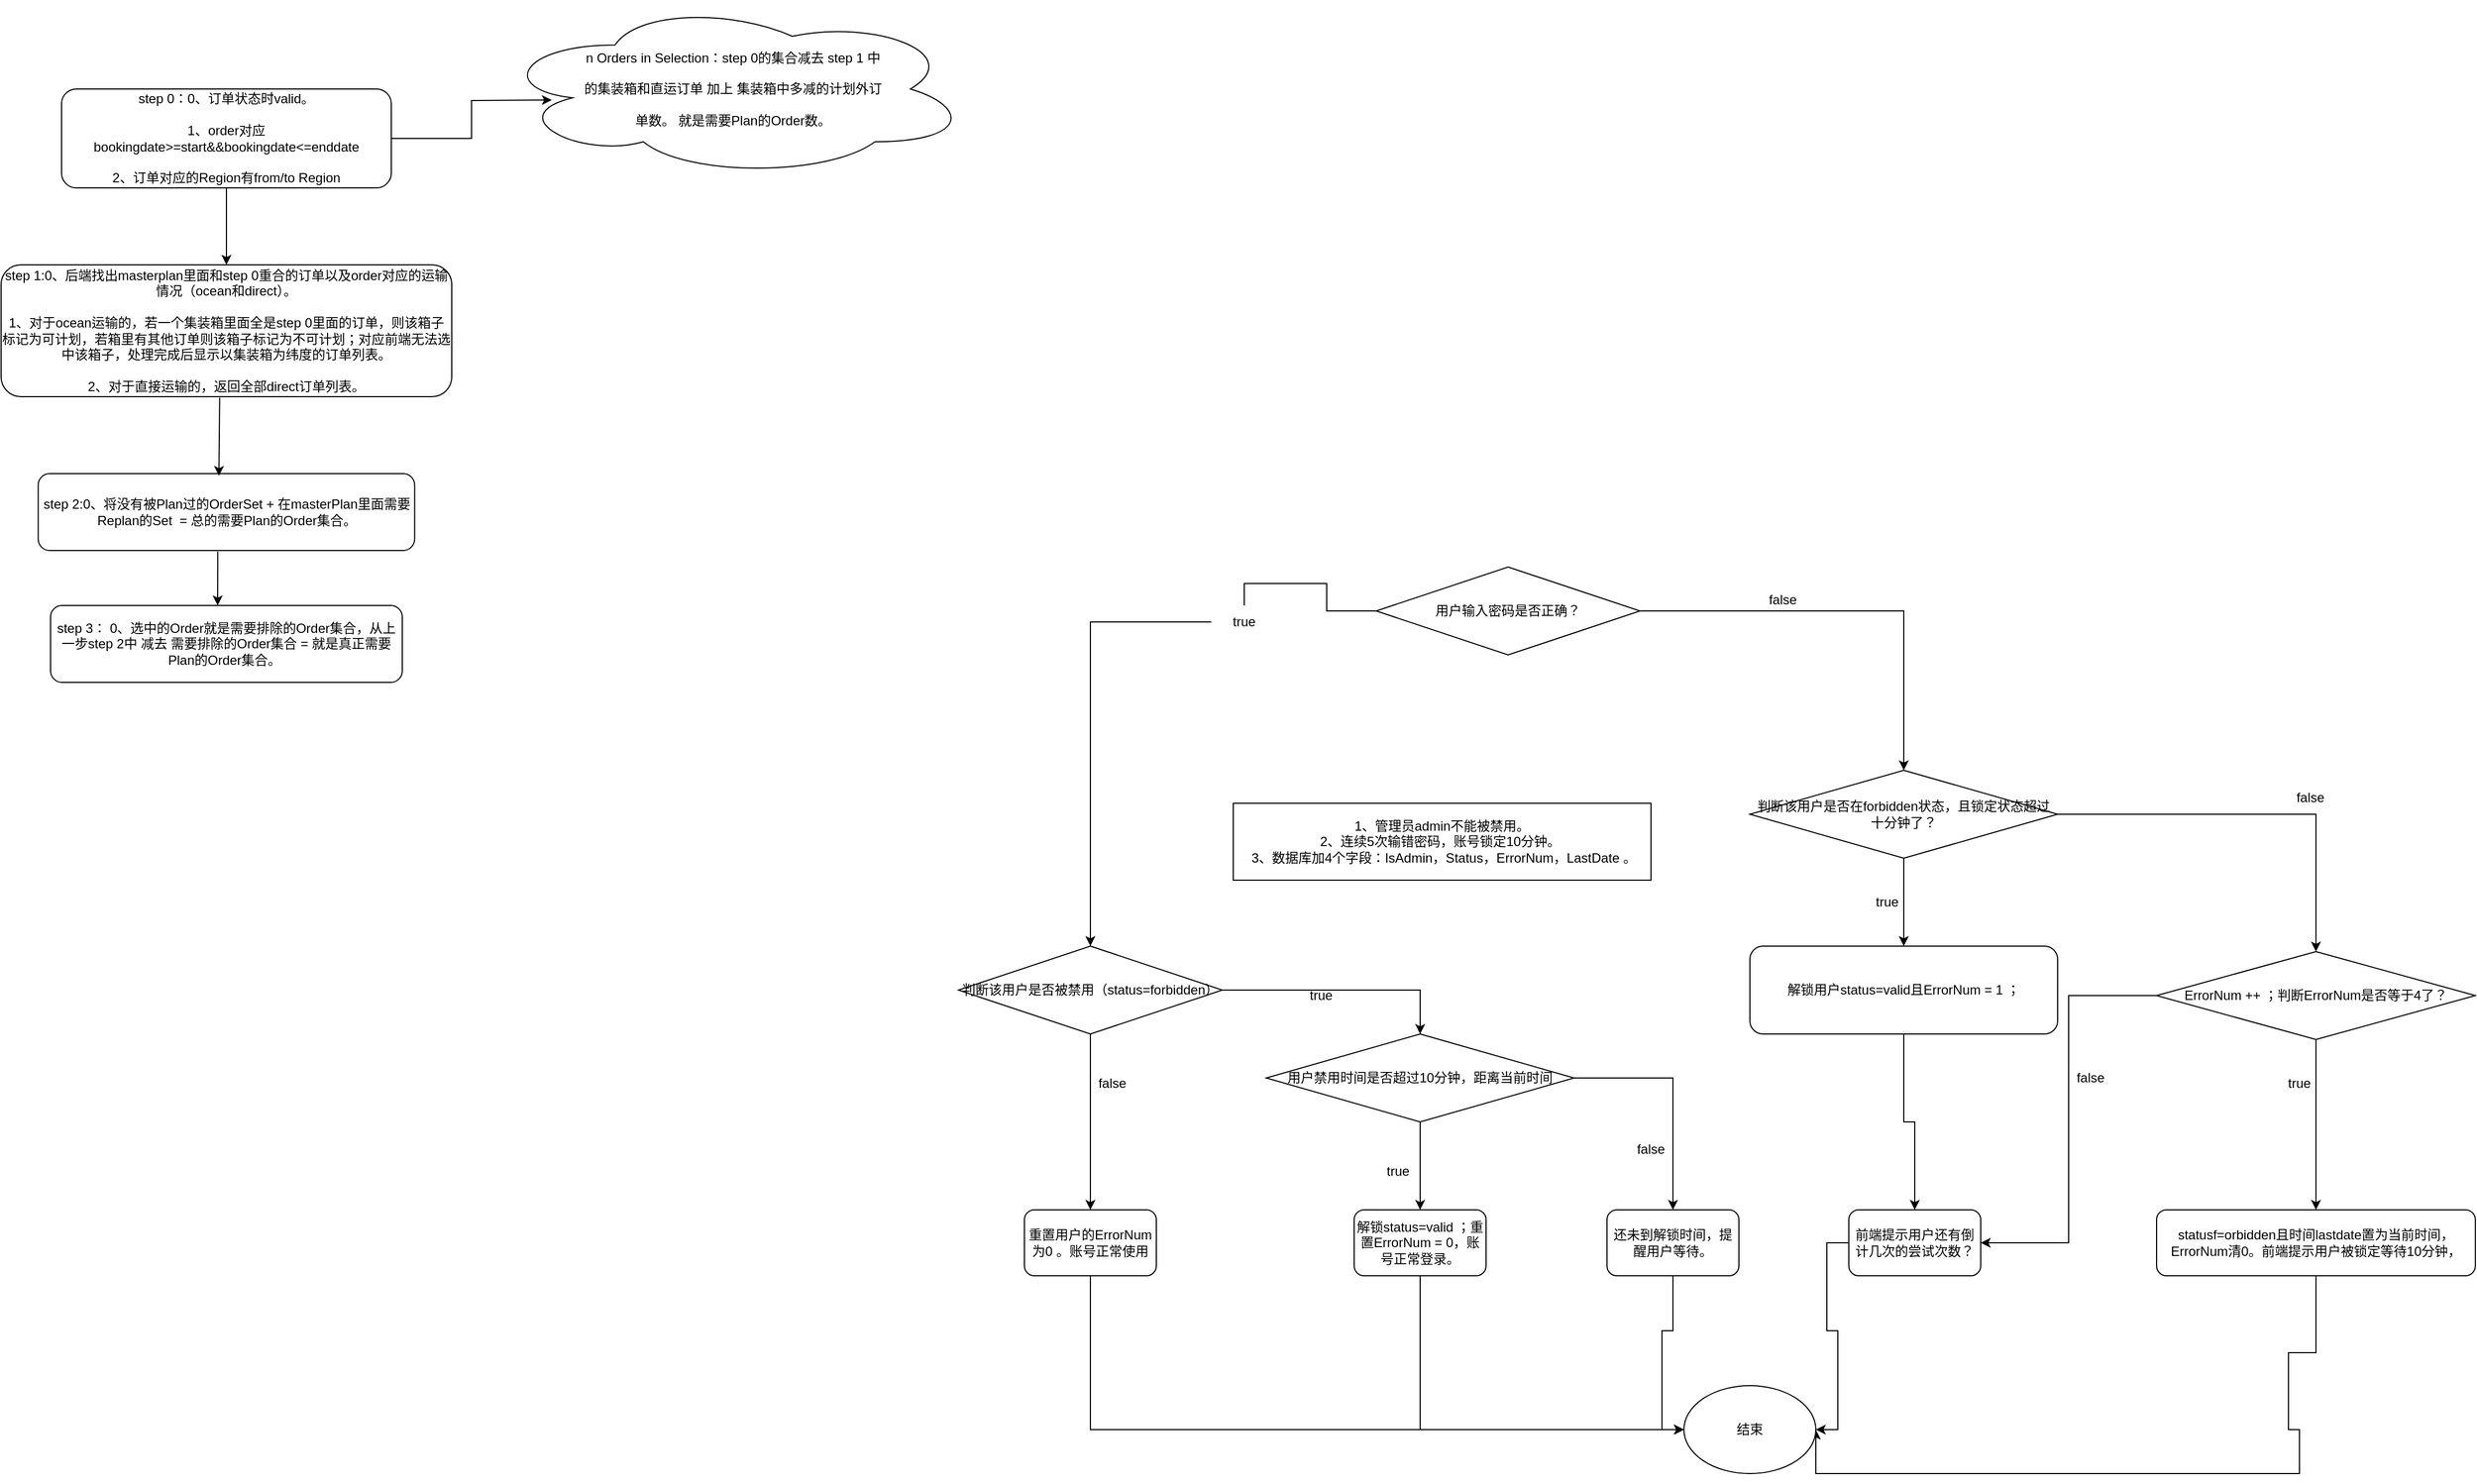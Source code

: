 <mxfile version="18.1.3" type="github">
  <diagram id="kgpKYQtTHZ0yAKxKKP6v" name="Page-1">
    <mxGraphModel dx="1422" dy="1904" grid="1" gridSize="10" guides="1" tooltips="1" connect="1" arrows="1" fold="1" page="1" pageScale="1" pageWidth="850" pageHeight="1100" math="0" shadow="0">
      <root>
        <mxCell id="0" />
        <mxCell id="1" parent="0" />
        <mxCell id="uD1bxYfoeps85YKgvhQN-21" style="edgeStyle=orthogonalEdgeStyle;rounded=0;orthogonalLoop=1;jettySize=auto;html=1;exitX=1;exitY=0.5;exitDx=0;exitDy=0;" parent="1" source="uD1bxYfoeps85YKgvhQN-1" edge="1">
          <mxGeometry relative="1" as="geometry">
            <mxPoint x="550" y="30" as="targetPoint" />
          </mxGeometry>
        </mxCell>
        <mxCell id="uD1bxYfoeps85YKgvhQN-1" value="step 0：0、订单状态时valid。&lt;br&gt;&lt;br&gt;1、order对应bookingdate&amp;gt;=start&amp;amp;&amp;amp;bookingdate&amp;lt;=enddate&lt;br&gt;&lt;br&gt;2、订单对应的Region有from/to Region" style="rounded=1;whiteSpace=wrap;html=1;" parent="1" vertex="1">
          <mxGeometry x="104" y="20" width="300" height="90" as="geometry" />
        </mxCell>
        <mxCell id="uD1bxYfoeps85YKgvhQN-3" value="step 1:0、后端找出masterplan里面和step 0重合的订单以及order对应的运输情况（ocean和direct）。&lt;br&gt;&lt;br&gt;1、对于ocean运输的，若一个集装箱里面全是step 0里面的订单，则该箱子标记为可计划，若箱里有其他订单则该箱子标记为不可计划；对应前端无法选中该箱子，处理完成后显示以集装箱为纬度的订单列表。&lt;br&gt;&lt;br&gt;2、对于直接运输的，返回全部direct订单列表。" style="rounded=1;whiteSpace=wrap;html=1;" parent="1" vertex="1">
          <mxGeometry x="49" y="180" width="410" height="120" as="geometry" />
        </mxCell>
        <mxCell id="uD1bxYfoeps85YKgvhQN-4" value="" style="endArrow=classic;html=1;rounded=0;exitX=0.5;exitY=1;exitDx=0;exitDy=0;entryX=0.5;entryY=0;entryDx=0;entryDy=0;" parent="1" source="uD1bxYfoeps85YKgvhQN-1" target="uD1bxYfoeps85YKgvhQN-3" edge="1">
          <mxGeometry width="50" height="50" relative="1" as="geometry">
            <mxPoint x="249" y="200" as="sourcePoint" />
            <mxPoint x="299" y="150" as="targetPoint" />
          </mxGeometry>
        </mxCell>
        <mxCell id="uD1bxYfoeps85YKgvhQN-5" value="step 2:0、将没有被Plan过的OrderSet + 在masterPlan里面需要Replan的Set&amp;nbsp; = 总的需要Plan的Order集合。" style="rounded=1;whiteSpace=wrap;html=1;" parent="1" vertex="1">
          <mxGeometry x="82.75" y="370" width="342.5" height="70" as="geometry" />
        </mxCell>
        <mxCell id="uD1bxYfoeps85YKgvhQN-6" value="step 3： 0、选中的Order就是需要排除的Order集合，从上一步step 2中 减去 需要排除的Order集合 = 就是真正需要 Plan的Order集合。&amp;nbsp;" style="rounded=1;whiteSpace=wrap;html=1;" parent="1" vertex="1">
          <mxGeometry x="94" y="490" width="320" height="70" as="geometry" />
        </mxCell>
        <mxCell id="uD1bxYfoeps85YKgvhQN-7" value="" style="endArrow=classic;html=1;rounded=0;entryX=0.48;entryY=0.029;entryDx=0;entryDy=0;entryPerimeter=0;exitX=0.485;exitY=1.008;exitDx=0;exitDy=0;exitPerimeter=0;" parent="1" source="uD1bxYfoeps85YKgvhQN-3" target="uD1bxYfoeps85YKgvhQN-5" edge="1">
          <mxGeometry width="50" height="50" relative="1" as="geometry">
            <mxPoint x="246" y="310" as="sourcePoint" />
            <mxPoint x="299" y="270" as="targetPoint" />
          </mxGeometry>
        </mxCell>
        <mxCell id="uD1bxYfoeps85YKgvhQN-8" value="" style="endArrow=classic;html=1;rounded=0;exitX=0.477;exitY=1.014;exitDx=0;exitDy=0;exitPerimeter=0;entryX=0.475;entryY=0;entryDx=0;entryDy=0;entryPerimeter=0;" parent="1" source="uD1bxYfoeps85YKgvhQN-5" target="uD1bxYfoeps85YKgvhQN-6" edge="1">
          <mxGeometry width="50" height="50" relative="1" as="geometry">
            <mxPoint x="249" y="480" as="sourcePoint" />
            <mxPoint x="299" y="430" as="targetPoint" />
          </mxGeometry>
        </mxCell>
        <mxCell id="uD1bxYfoeps85YKgvhQN-9" value="n Orders in Selection：step 0的集合减去 step 1 中&lt;br&gt;&lt;br&gt;的集装箱和直运订单 加上 集装箱中多减的计划外订&lt;br&gt;&lt;br&gt;单数。 就是需要Plan的Order数。" style="ellipse;shape=cloud;whiteSpace=wrap;html=1;" parent="1" vertex="1">
          <mxGeometry x="500" y="-60" width="430" height="160" as="geometry" />
        </mxCell>
        <mxCell id="IXvnHv_U1dAUnTwolW6L-37" style="edgeStyle=orthogonalEdgeStyle;rounded=0;orthogonalLoop=1;jettySize=auto;html=1;entryX=0.5;entryY=0;entryDx=0;entryDy=0;startArrow=none;" edge="1" parent="1" source="IXvnHv_U1dAUnTwolW6L-6" target="IXvnHv_U1dAUnTwolW6L-2">
          <mxGeometry relative="1" as="geometry">
            <Array as="points">
              <mxPoint x="1040" y="505" />
            </Array>
          </mxGeometry>
        </mxCell>
        <mxCell id="IXvnHv_U1dAUnTwolW6L-41" style="edgeStyle=orthogonalEdgeStyle;rounded=0;orthogonalLoop=1;jettySize=auto;html=1;entryX=0.5;entryY=0;entryDx=0;entryDy=0;" edge="1" parent="1" source="IXvnHv_U1dAUnTwolW6L-1" target="IXvnHv_U1dAUnTwolW6L-38">
          <mxGeometry relative="1" as="geometry" />
        </mxCell>
        <mxCell id="IXvnHv_U1dAUnTwolW6L-1" value="用户输入密码是否正确？" style="rhombus;whiteSpace=wrap;html=1;" vertex="1" parent="1">
          <mxGeometry x="1300" y="455" width="240" height="80" as="geometry" />
        </mxCell>
        <mxCell id="IXvnHv_U1dAUnTwolW6L-12" style="edgeStyle=orthogonalEdgeStyle;rounded=0;orthogonalLoop=1;jettySize=auto;html=1;exitX=1;exitY=0.5;exitDx=0;exitDy=0;entryX=0.5;entryY=0;entryDx=0;entryDy=0;" edge="1" parent="1" source="IXvnHv_U1dAUnTwolW6L-2" target="IXvnHv_U1dAUnTwolW6L-10">
          <mxGeometry relative="1" as="geometry" />
        </mxCell>
        <mxCell id="IXvnHv_U1dAUnTwolW6L-2" value="判断该用户是否被禁用（status=forbidden）" style="rhombus;whiteSpace=wrap;html=1;" vertex="1" parent="1">
          <mxGeometry x="920" y="800" width="240" height="80" as="geometry" />
        </mxCell>
        <mxCell id="IXvnHv_U1dAUnTwolW6L-61" style="edgeStyle=orthogonalEdgeStyle;rounded=0;orthogonalLoop=1;jettySize=auto;html=1;entryX=0;entryY=0.5;entryDx=0;entryDy=0;" edge="1" parent="1" source="IXvnHv_U1dAUnTwolW6L-7" target="IXvnHv_U1dAUnTwolW6L-60">
          <mxGeometry relative="1" as="geometry">
            <mxPoint x="1040" y="1296" as="targetPoint" />
            <Array as="points">
              <mxPoint x="1040" y="1240" />
            </Array>
          </mxGeometry>
        </mxCell>
        <mxCell id="IXvnHv_U1dAUnTwolW6L-7" value="重置用户的ErrorNum为0 。账号正常使用" style="rounded=1;whiteSpace=wrap;html=1;" vertex="1" parent="1">
          <mxGeometry x="980" y="1040" width="120" height="60" as="geometry" />
        </mxCell>
        <mxCell id="IXvnHv_U1dAUnTwolW6L-8" value="" style="endArrow=classic;html=1;rounded=0;entryX=0.5;entryY=0;entryDx=0;entryDy=0;exitX=0.5;exitY=1;exitDx=0;exitDy=0;" edge="1" parent="1" source="IXvnHv_U1dAUnTwolW6L-2" target="IXvnHv_U1dAUnTwolW6L-7">
          <mxGeometry width="50" height="50" relative="1" as="geometry">
            <mxPoint x="1030" y="810" as="sourcePoint" />
            <mxPoint x="1080" y="760" as="targetPoint" />
          </mxGeometry>
        </mxCell>
        <mxCell id="IXvnHv_U1dAUnTwolW6L-9" value="false" style="text;html=1;strokeColor=none;fillColor=none;align=center;verticalAlign=middle;whiteSpace=wrap;rounded=0;" vertex="1" parent="1">
          <mxGeometry x="1030" y="910" width="60" height="30" as="geometry" />
        </mxCell>
        <mxCell id="IXvnHv_U1dAUnTwolW6L-18" value="" style="edgeStyle=orthogonalEdgeStyle;rounded=0;orthogonalLoop=1;jettySize=auto;html=1;" edge="1" parent="1" source="IXvnHv_U1dAUnTwolW6L-10" target="IXvnHv_U1dAUnTwolW6L-17">
          <mxGeometry relative="1" as="geometry" />
        </mxCell>
        <mxCell id="IXvnHv_U1dAUnTwolW6L-22" style="edgeStyle=orthogonalEdgeStyle;rounded=0;orthogonalLoop=1;jettySize=auto;html=1;entryX=0.5;entryY=0;entryDx=0;entryDy=0;" edge="1" parent="1" source="IXvnHv_U1dAUnTwolW6L-10" target="IXvnHv_U1dAUnTwolW6L-21">
          <mxGeometry relative="1" as="geometry" />
        </mxCell>
        <mxCell id="IXvnHv_U1dAUnTwolW6L-10" value="用户禁用时间是否超过10分钟，距离当前时间" style="rhombus;whiteSpace=wrap;html=1;" vertex="1" parent="1">
          <mxGeometry x="1200" y="880" width="280" height="80" as="geometry" />
        </mxCell>
        <mxCell id="IXvnHv_U1dAUnTwolW6L-15" value="true" style="text;html=1;strokeColor=none;fillColor=none;align=center;verticalAlign=middle;whiteSpace=wrap;rounded=0;" vertex="1" parent="1">
          <mxGeometry x="1220" y="830" width="60" height="30" as="geometry" />
        </mxCell>
        <mxCell id="IXvnHv_U1dAUnTwolW6L-62" style="edgeStyle=orthogonalEdgeStyle;rounded=0;orthogonalLoop=1;jettySize=auto;html=1;entryX=0;entryY=0.5;entryDx=0;entryDy=0;" edge="1" parent="1" source="IXvnHv_U1dAUnTwolW6L-17" target="IXvnHv_U1dAUnTwolW6L-60">
          <mxGeometry relative="1" as="geometry">
            <mxPoint x="1340" y="1240" as="targetPoint" />
            <Array as="points">
              <mxPoint x="1340" y="1240" />
            </Array>
          </mxGeometry>
        </mxCell>
        <mxCell id="IXvnHv_U1dAUnTwolW6L-17" value="解锁status=valid ；重置ErrorNum = 0，账号正常登录。" style="rounded=1;whiteSpace=wrap;html=1;" vertex="1" parent="1">
          <mxGeometry x="1280" y="1040" width="120" height="60" as="geometry" />
        </mxCell>
        <mxCell id="IXvnHv_U1dAUnTwolW6L-19" value="true" style="text;html=1;strokeColor=none;fillColor=none;align=center;verticalAlign=middle;whiteSpace=wrap;rounded=0;" vertex="1" parent="1">
          <mxGeometry x="1290" y="990" width="60" height="30" as="geometry" />
        </mxCell>
        <mxCell id="IXvnHv_U1dAUnTwolW6L-63" style="edgeStyle=orthogonalEdgeStyle;rounded=0;orthogonalLoop=1;jettySize=auto;html=1;entryX=0;entryY=0.5;entryDx=0;entryDy=0;" edge="1" parent="1" source="IXvnHv_U1dAUnTwolW6L-21" target="IXvnHv_U1dAUnTwolW6L-60">
          <mxGeometry relative="1" as="geometry" />
        </mxCell>
        <mxCell id="IXvnHv_U1dAUnTwolW6L-21" value="还未到解锁时间，提醒用户等待。" style="rounded=1;whiteSpace=wrap;html=1;" vertex="1" parent="1">
          <mxGeometry x="1510" y="1040" width="120" height="60" as="geometry" />
        </mxCell>
        <mxCell id="IXvnHv_U1dAUnTwolW6L-23" value="false" style="text;html=1;strokeColor=none;fillColor=none;align=center;verticalAlign=middle;whiteSpace=wrap;rounded=0;" vertex="1" parent="1">
          <mxGeometry x="1520" y="970" width="60" height="30" as="geometry" />
        </mxCell>
        <mxCell id="IXvnHv_U1dAUnTwolW6L-44" value="" style="edgeStyle=orthogonalEdgeStyle;rounded=0;orthogonalLoop=1;jettySize=auto;html=1;" edge="1" parent="1" source="IXvnHv_U1dAUnTwolW6L-38" target="IXvnHv_U1dAUnTwolW6L-43">
          <mxGeometry relative="1" as="geometry" />
        </mxCell>
        <mxCell id="IXvnHv_U1dAUnTwolW6L-54" style="edgeStyle=orthogonalEdgeStyle;rounded=0;orthogonalLoop=1;jettySize=auto;html=1;" edge="1" parent="1" source="IXvnHv_U1dAUnTwolW6L-38" target="IXvnHv_U1dAUnTwolW6L-51">
          <mxGeometry relative="1" as="geometry" />
        </mxCell>
        <mxCell id="IXvnHv_U1dAUnTwolW6L-38" value="判断该用户是否在forbidden状态，且锁定状态超过十分钟了？" style="rhombus;whiteSpace=wrap;html=1;" vertex="1" parent="1">
          <mxGeometry x="1640" y="640" width="280" height="80" as="geometry" />
        </mxCell>
        <mxCell id="IXvnHv_U1dAUnTwolW6L-42" value="false" style="text;html=1;strokeColor=none;fillColor=none;align=center;verticalAlign=middle;whiteSpace=wrap;rounded=0;" vertex="1" parent="1">
          <mxGeometry x="1640" y="470" width="60" height="30" as="geometry" />
        </mxCell>
        <mxCell id="IXvnHv_U1dAUnTwolW6L-50" value="" style="edgeStyle=orthogonalEdgeStyle;rounded=0;orthogonalLoop=1;jettySize=auto;html=1;" edge="1" parent="1" source="IXvnHv_U1dAUnTwolW6L-43" target="IXvnHv_U1dAUnTwolW6L-49">
          <mxGeometry relative="1" as="geometry" />
        </mxCell>
        <mxCell id="IXvnHv_U1dAUnTwolW6L-43" value="解锁用户status=valid且ErrorNum = 1 ；" style="rounded=1;whiteSpace=wrap;html=1;" vertex="1" parent="1">
          <mxGeometry x="1640" y="800" width="280" height="80" as="geometry" />
        </mxCell>
        <mxCell id="IXvnHv_U1dAUnTwolW6L-45" value="true" style="text;html=1;strokeColor=none;fillColor=none;align=center;verticalAlign=middle;whiteSpace=wrap;rounded=0;" vertex="1" parent="1">
          <mxGeometry x="1750" y="750" width="30" height="20" as="geometry" />
        </mxCell>
        <mxCell id="IXvnHv_U1dAUnTwolW6L-65" style="edgeStyle=orthogonalEdgeStyle;rounded=0;orthogonalLoop=1;jettySize=auto;html=1;entryX=1;entryY=0.5;entryDx=0;entryDy=0;" edge="1" parent="1" source="IXvnHv_U1dAUnTwolW6L-47" target="IXvnHv_U1dAUnTwolW6L-60">
          <mxGeometry relative="1" as="geometry">
            <mxPoint x="1710" y="1240" as="targetPoint" />
            <Array as="points">
              <mxPoint x="2155" y="1170" />
              <mxPoint x="2130" y="1170" />
              <mxPoint x="2130" y="1240" />
              <mxPoint x="2140" y="1240" />
              <mxPoint x="2140" y="1280" />
              <mxPoint x="1700" y="1280" />
            </Array>
          </mxGeometry>
        </mxCell>
        <mxCell id="IXvnHv_U1dAUnTwolW6L-47" value="statusf=orbidden且时间lastdate置为当前时间，ErrorNum清0。前端提示用户被锁定等待10分钟，" style="rounded=1;whiteSpace=wrap;html=1;" vertex="1" parent="1">
          <mxGeometry x="2010" y="1040" width="290" height="60" as="geometry" />
        </mxCell>
        <mxCell id="IXvnHv_U1dAUnTwolW6L-64" style="edgeStyle=orthogonalEdgeStyle;rounded=0;orthogonalLoop=1;jettySize=auto;html=1;entryX=1;entryY=0.5;entryDx=0;entryDy=0;" edge="1" parent="1" source="IXvnHv_U1dAUnTwolW6L-49" target="IXvnHv_U1dAUnTwolW6L-60">
          <mxGeometry relative="1" as="geometry" />
        </mxCell>
        <mxCell id="IXvnHv_U1dAUnTwolW6L-49" value="&lt;span style=&quot;&quot;&gt;前端提示用户还有倒计几次的尝试次数？&lt;/span&gt;" style="rounded=1;whiteSpace=wrap;html=1;" vertex="1" parent="1">
          <mxGeometry x="1730" y="1040" width="120" height="60" as="geometry" />
        </mxCell>
        <mxCell id="IXvnHv_U1dAUnTwolW6L-56" style="edgeStyle=orthogonalEdgeStyle;rounded=0;orthogonalLoop=1;jettySize=auto;html=1;entryX=0.5;entryY=0;entryDx=0;entryDy=0;" edge="1" parent="1" source="IXvnHv_U1dAUnTwolW6L-51" target="IXvnHv_U1dAUnTwolW6L-47">
          <mxGeometry relative="1" as="geometry" />
        </mxCell>
        <mxCell id="IXvnHv_U1dAUnTwolW6L-58" style="edgeStyle=orthogonalEdgeStyle;rounded=0;orthogonalLoop=1;jettySize=auto;html=1;entryX=1;entryY=0.5;entryDx=0;entryDy=0;" edge="1" parent="1" source="IXvnHv_U1dAUnTwolW6L-51" target="IXvnHv_U1dAUnTwolW6L-49">
          <mxGeometry relative="1" as="geometry">
            <mxPoint x="1960" y="1000" as="targetPoint" />
          </mxGeometry>
        </mxCell>
        <mxCell id="IXvnHv_U1dAUnTwolW6L-51" value="&lt;span style=&quot;&quot;&gt;ErrorNum ++ ；判断ErrorNum是否等于4了？&lt;/span&gt;" style="rhombus;whiteSpace=wrap;html=1;" vertex="1" parent="1">
          <mxGeometry x="2010" y="805" width="290" height="80" as="geometry" />
        </mxCell>
        <mxCell id="IXvnHv_U1dAUnTwolW6L-55" value="false" style="text;html=1;strokeColor=none;fillColor=none;align=center;verticalAlign=middle;whiteSpace=wrap;rounded=0;" vertex="1" parent="1">
          <mxGeometry x="2120" y="650" width="60" height="30" as="geometry" />
        </mxCell>
        <mxCell id="IXvnHv_U1dAUnTwolW6L-57" value="true" style="text;html=1;strokeColor=none;fillColor=none;align=center;verticalAlign=middle;whiteSpace=wrap;rounded=0;" vertex="1" parent="1">
          <mxGeometry x="2125" y="915" width="30" height="20" as="geometry" />
        </mxCell>
        <mxCell id="IXvnHv_U1dAUnTwolW6L-59" value="false" style="text;html=1;strokeColor=none;fillColor=none;align=center;verticalAlign=middle;whiteSpace=wrap;rounded=0;" vertex="1" parent="1">
          <mxGeometry x="1920" y="905" width="60" height="30" as="geometry" />
        </mxCell>
        <mxCell id="IXvnHv_U1dAUnTwolW6L-60" value="结束" style="ellipse;whiteSpace=wrap;html=1;" vertex="1" parent="1">
          <mxGeometry x="1580" y="1200" width="120" height="80" as="geometry" />
        </mxCell>
        <mxCell id="IXvnHv_U1dAUnTwolW6L-66" value="1、管理员admin不能被禁用。&lt;br&gt;2、连续5次输错密码，账号锁定10分钟。&amp;nbsp;&lt;br&gt;&amp;nbsp;3、数据库加4个字段：IsAdmin，Status，ErrorNum，LastDate 。" style="rounded=0;whiteSpace=wrap;html=1;" vertex="1" parent="1">
          <mxGeometry x="1170" y="670" width="380" height="70" as="geometry" />
        </mxCell>
        <mxCell id="IXvnHv_U1dAUnTwolW6L-6" value="true" style="text;html=1;strokeColor=none;fillColor=none;align=center;verticalAlign=middle;whiteSpace=wrap;rounded=0;" vertex="1" parent="1">
          <mxGeometry x="1150" y="490" width="60" height="30" as="geometry" />
        </mxCell>
        <mxCell id="IXvnHv_U1dAUnTwolW6L-67" value="" style="edgeStyle=orthogonalEdgeStyle;rounded=0;orthogonalLoop=1;jettySize=auto;html=1;entryX=0.5;entryY=0;entryDx=0;entryDy=0;endArrow=none;" edge="1" parent="1" source="IXvnHv_U1dAUnTwolW6L-1" target="IXvnHv_U1dAUnTwolW6L-6">
          <mxGeometry relative="1" as="geometry">
            <mxPoint x="1300" y="495" as="sourcePoint" />
            <mxPoint x="1040" y="800" as="targetPoint" />
          </mxGeometry>
        </mxCell>
      </root>
    </mxGraphModel>
  </diagram>
</mxfile>
